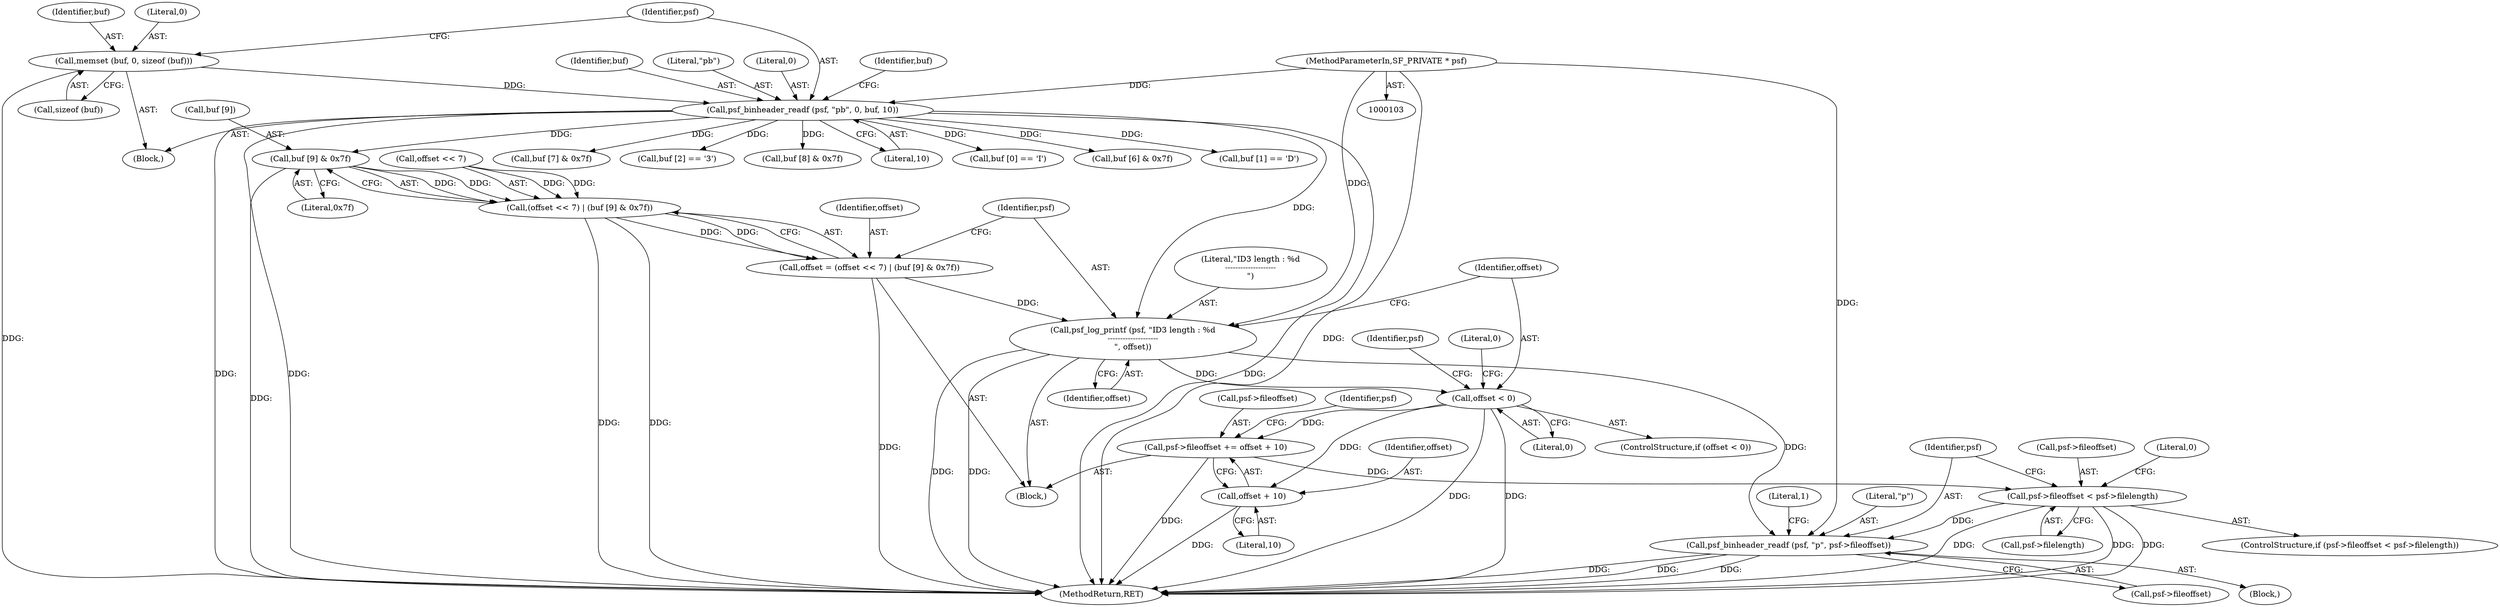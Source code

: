 digraph "0_libsndfile_f457b7b5ecfe91697ed01cfc825772c4d8de1236@array" {
"1000173" [label="(Call,buf [9] & 0x7f)"];
"1000112" [label="(Call,psf_binheader_readf (psf, \"pb\", 0, buf, 10))"];
"1000104" [label="(MethodParameterIn,SF_PRIVATE * psf)"];
"1000107" [label="(Call,memset (buf, 0, sizeof (buf)))"];
"1000169" [label="(Call,(offset << 7) | (buf [9] & 0x7f))"];
"1000167" [label="(Call,offset = (offset << 7) | (buf [9] & 0x7f))"];
"1000178" [label="(Call,psf_log_printf (psf, \"ID3 length : %d\n--------------------\n\", offset))"];
"1000183" [label="(Call,offset < 0)"];
"1000188" [label="(Call,psf->fileoffset += offset + 10)"];
"1000196" [label="(Call,psf->fileoffset < psf->filelength)"];
"1000204" [label="(Call,psf_binheader_readf (psf, \"p\", psf->fileoffset))"];
"1000192" [label="(Call,offset + 10)"];
"1000140" [label="(Call,buf [6] & 0x7f)"];
"1000197" [label="(Call,psf->fileoffset)"];
"1000177" [label="(Literal,0x7f)"];
"1000112" [label="(Call,psf_binheader_readf (psf, \"pb\", 0, buf, 10))"];
"1000122" [label="(Identifier,buf)"];
"1000183" [label="(Call,offset < 0)"];
"1000169" [label="(Call,(offset << 7) | (buf [9] & 0x7f))"];
"1000174" [label="(Call,buf [9])"];
"1000113" [label="(Identifier,psf)"];
"1000116" [label="(Identifier,buf)"];
"1000195" [label="(ControlStructure,if (psf->fileoffset < psf->filelength))"];
"1000114" [label="(Literal,\"pb\")"];
"1000170" [label="(Call,offset << 7)"];
"1000179" [label="(Identifier,psf)"];
"1000200" [label="(Call,psf->filelength)"];
"1000180" [label="(Literal,\"ID3 length : %d\n--------------------\n\")"];
"1000126" [label="(Call,buf [1] == 'D')"];
"1000214" [label="(MethodReturn,RET)"];
"1000194" [label="(Literal,10)"];
"1000192" [label="(Call,offset + 10)"];
"1000206" [label="(Literal,\"p\")"];
"1000187" [label="(Literal,0)"];
"1000173" [label="(Call,buf [9] & 0x7f)"];
"1000207" [label="(Call,psf->fileoffset)"];
"1000213" [label="(Literal,0)"];
"1000107" [label="(Call,memset (buf, 0, sizeof (buf)))"];
"1000108" [label="(Identifier,buf)"];
"1000205" [label="(Identifier,psf)"];
"1000198" [label="(Identifier,psf)"];
"1000151" [label="(Call,buf [7] & 0x7f)"];
"1000109" [label="(Literal,0)"];
"1000203" [label="(Block,)"];
"1000110" [label="(Call,sizeof (buf))"];
"1000181" [label="(Identifier,offset)"];
"1000193" [label="(Identifier,offset)"];
"1000131" [label="(Call,buf [2] == '3')"];
"1000136" [label="(Block,)"];
"1000178" [label="(Call,psf_log_printf (psf, \"ID3 length : %d\n--------------------\n\", offset))"];
"1000190" [label="(Identifier,psf)"];
"1000115" [label="(Literal,0)"];
"1000167" [label="(Call,offset = (offset << 7) | (buf [9] & 0x7f))"];
"1000162" [label="(Call,buf [8] & 0x7f)"];
"1000185" [label="(Literal,0)"];
"1000188" [label="(Call,psf->fileoffset += offset + 10)"];
"1000105" [label="(Block,)"];
"1000204" [label="(Call,psf_binheader_readf (psf, \"p\", psf->fileoffset))"];
"1000104" [label="(MethodParameterIn,SF_PRIVATE * psf)"];
"1000184" [label="(Identifier,offset)"];
"1000196" [label="(Call,psf->fileoffset < psf->filelength)"];
"1000189" [label="(Call,psf->fileoffset)"];
"1000168" [label="(Identifier,offset)"];
"1000117" [label="(Literal,10)"];
"1000120" [label="(Call,buf [0] == 'I')"];
"1000182" [label="(ControlStructure,if (offset < 0))"];
"1000211" [label="(Literal,1)"];
"1000173" -> "1000169"  [label="AST: "];
"1000173" -> "1000177"  [label="CFG: "];
"1000174" -> "1000173"  [label="AST: "];
"1000177" -> "1000173"  [label="AST: "];
"1000169" -> "1000173"  [label="CFG: "];
"1000173" -> "1000214"  [label="DDG: "];
"1000173" -> "1000169"  [label="DDG: "];
"1000173" -> "1000169"  [label="DDG: "];
"1000112" -> "1000173"  [label="DDG: "];
"1000112" -> "1000105"  [label="AST: "];
"1000112" -> "1000117"  [label="CFG: "];
"1000113" -> "1000112"  [label="AST: "];
"1000114" -> "1000112"  [label="AST: "];
"1000115" -> "1000112"  [label="AST: "];
"1000116" -> "1000112"  [label="AST: "];
"1000117" -> "1000112"  [label="AST: "];
"1000122" -> "1000112"  [label="CFG: "];
"1000112" -> "1000214"  [label="DDG: "];
"1000112" -> "1000214"  [label="DDG: "];
"1000112" -> "1000214"  [label="DDG: "];
"1000104" -> "1000112"  [label="DDG: "];
"1000107" -> "1000112"  [label="DDG: "];
"1000112" -> "1000120"  [label="DDG: "];
"1000112" -> "1000126"  [label="DDG: "];
"1000112" -> "1000131"  [label="DDG: "];
"1000112" -> "1000140"  [label="DDG: "];
"1000112" -> "1000151"  [label="DDG: "];
"1000112" -> "1000162"  [label="DDG: "];
"1000112" -> "1000178"  [label="DDG: "];
"1000104" -> "1000103"  [label="AST: "];
"1000104" -> "1000214"  [label="DDG: "];
"1000104" -> "1000178"  [label="DDG: "];
"1000104" -> "1000204"  [label="DDG: "];
"1000107" -> "1000105"  [label="AST: "];
"1000107" -> "1000110"  [label="CFG: "];
"1000108" -> "1000107"  [label="AST: "];
"1000109" -> "1000107"  [label="AST: "];
"1000110" -> "1000107"  [label="AST: "];
"1000113" -> "1000107"  [label="CFG: "];
"1000107" -> "1000214"  [label="DDG: "];
"1000169" -> "1000167"  [label="AST: "];
"1000170" -> "1000169"  [label="AST: "];
"1000167" -> "1000169"  [label="CFG: "];
"1000169" -> "1000214"  [label="DDG: "];
"1000169" -> "1000214"  [label="DDG: "];
"1000169" -> "1000167"  [label="DDG: "];
"1000169" -> "1000167"  [label="DDG: "];
"1000170" -> "1000169"  [label="DDG: "];
"1000170" -> "1000169"  [label="DDG: "];
"1000167" -> "1000136"  [label="AST: "];
"1000168" -> "1000167"  [label="AST: "];
"1000179" -> "1000167"  [label="CFG: "];
"1000167" -> "1000214"  [label="DDG: "];
"1000167" -> "1000178"  [label="DDG: "];
"1000178" -> "1000136"  [label="AST: "];
"1000178" -> "1000181"  [label="CFG: "];
"1000179" -> "1000178"  [label="AST: "];
"1000180" -> "1000178"  [label="AST: "];
"1000181" -> "1000178"  [label="AST: "];
"1000184" -> "1000178"  [label="CFG: "];
"1000178" -> "1000214"  [label="DDG: "];
"1000178" -> "1000214"  [label="DDG: "];
"1000178" -> "1000183"  [label="DDG: "];
"1000178" -> "1000204"  [label="DDG: "];
"1000183" -> "1000182"  [label="AST: "];
"1000183" -> "1000185"  [label="CFG: "];
"1000184" -> "1000183"  [label="AST: "];
"1000185" -> "1000183"  [label="AST: "];
"1000187" -> "1000183"  [label="CFG: "];
"1000190" -> "1000183"  [label="CFG: "];
"1000183" -> "1000214"  [label="DDG: "];
"1000183" -> "1000214"  [label="DDG: "];
"1000183" -> "1000188"  [label="DDG: "];
"1000183" -> "1000192"  [label="DDG: "];
"1000188" -> "1000136"  [label="AST: "];
"1000188" -> "1000192"  [label="CFG: "];
"1000189" -> "1000188"  [label="AST: "];
"1000192" -> "1000188"  [label="AST: "];
"1000198" -> "1000188"  [label="CFG: "];
"1000188" -> "1000214"  [label="DDG: "];
"1000188" -> "1000196"  [label="DDG: "];
"1000196" -> "1000195"  [label="AST: "];
"1000196" -> "1000200"  [label="CFG: "];
"1000197" -> "1000196"  [label="AST: "];
"1000200" -> "1000196"  [label="AST: "];
"1000205" -> "1000196"  [label="CFG: "];
"1000213" -> "1000196"  [label="CFG: "];
"1000196" -> "1000214"  [label="DDG: "];
"1000196" -> "1000214"  [label="DDG: "];
"1000196" -> "1000214"  [label="DDG: "];
"1000196" -> "1000204"  [label="DDG: "];
"1000204" -> "1000203"  [label="AST: "];
"1000204" -> "1000207"  [label="CFG: "];
"1000205" -> "1000204"  [label="AST: "];
"1000206" -> "1000204"  [label="AST: "];
"1000207" -> "1000204"  [label="AST: "];
"1000211" -> "1000204"  [label="CFG: "];
"1000204" -> "1000214"  [label="DDG: "];
"1000204" -> "1000214"  [label="DDG: "];
"1000204" -> "1000214"  [label="DDG: "];
"1000192" -> "1000194"  [label="CFG: "];
"1000193" -> "1000192"  [label="AST: "];
"1000194" -> "1000192"  [label="AST: "];
"1000192" -> "1000214"  [label="DDG: "];
}
